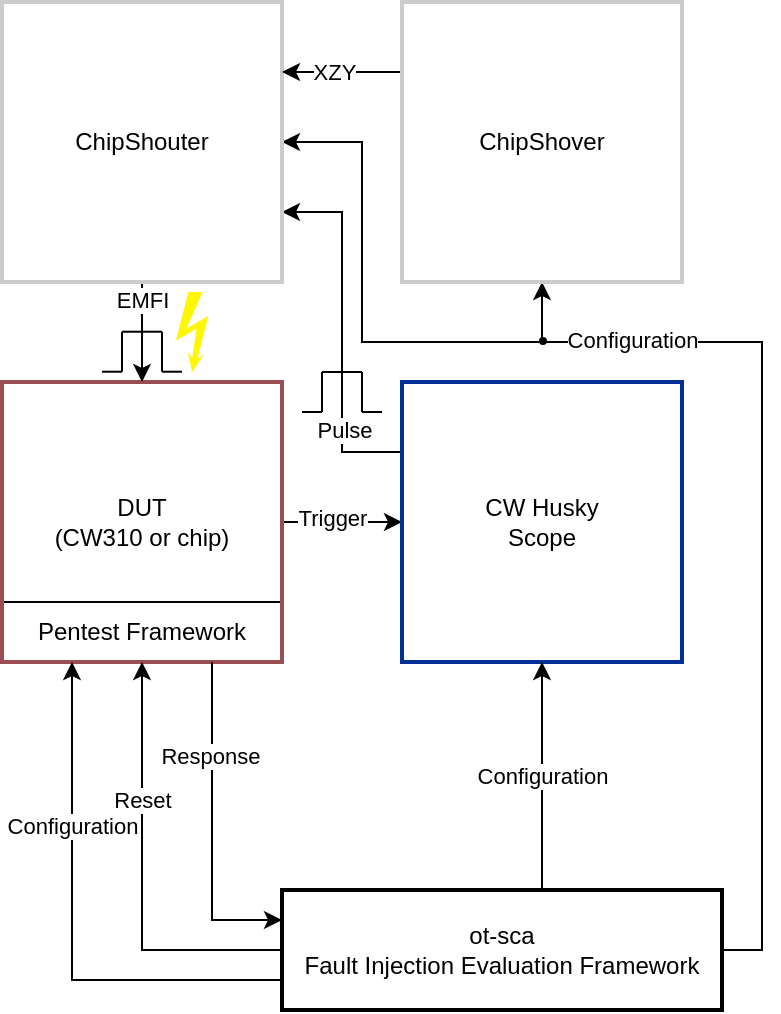 <mxfile version="26.1.0">
  <diagram name="Page-1" id="riEWMHiLTF9Y2TbZ6S7O">
    <mxGraphModel dx="934" dy="1858" grid="1" gridSize="10" guides="1" tooltips="1" connect="1" arrows="1" fold="1" page="1" pageScale="1" pageWidth="827" pageHeight="1169" math="0" shadow="0">
      <root>
        <mxCell id="0" />
        <mxCell id="1" parent="0" />
        <mxCell id="gtuDRXqGYE2C-aJImSRh-3" value="Pentest Framework" style="rounded=0;whiteSpace=wrap;html=1;" parent="1" vertex="1">
          <mxGeometry x="120" y="290" width="140" height="30" as="geometry" />
        </mxCell>
        <mxCell id="GZRp_enLugIMK-H5HnV--2" style="edgeStyle=orthogonalEdgeStyle;rounded=0;orthogonalLoop=1;jettySize=auto;html=1;" edge="1" parent="1" source="gtuDRXqGYE2C-aJImSRh-1" target="gtuDRXqGYE2C-aJImSRh-7">
          <mxGeometry relative="1" as="geometry" />
        </mxCell>
        <mxCell id="GZRp_enLugIMK-H5HnV--3" value="Trigger" style="edgeLabel;html=1;align=center;verticalAlign=middle;resizable=0;points=[];" vertex="1" connectable="0" parent="GZRp_enLugIMK-H5HnV--2">
          <mxGeometry x="-0.16" y="2" relative="1" as="geometry">
            <mxPoint as="offset" />
          </mxGeometry>
        </mxCell>
        <mxCell id="gtuDRXqGYE2C-aJImSRh-1" value="DUT&lt;br&gt;(CW310 or chip)" style="rounded=0;whiteSpace=wrap;html=1;strokeColor=#9C4D53;fillColor=none;strokeWidth=2;" parent="1" vertex="1">
          <mxGeometry x="120" y="180" width="140" height="140" as="geometry" />
        </mxCell>
        <mxCell id="gtuDRXqGYE2C-aJImSRh-23" style="edgeStyle=orthogonalEdgeStyle;rounded=0;orthogonalLoop=1;jettySize=auto;html=1;exitX=0.75;exitY=1;exitDx=0;exitDy=0;entryX=0;entryY=0.25;entryDx=0;entryDy=0;" parent="1" source="gtuDRXqGYE2C-aJImSRh-1" target="gtuDRXqGYE2C-aJImSRh-17" edge="1">
          <mxGeometry relative="1" as="geometry" />
        </mxCell>
        <mxCell id="gtuDRXqGYE2C-aJImSRh-26" value="Response" style="edgeLabel;html=1;align=center;verticalAlign=middle;resizable=0;points=[];" parent="gtuDRXqGYE2C-aJImSRh-23" vertex="1" connectable="0">
          <mxGeometry x="-0.424" y="-1" relative="1" as="geometry">
            <mxPoint as="offset" />
          </mxGeometry>
        </mxCell>
        <mxCell id="GZRp_enLugIMK-H5HnV--23" style="edgeStyle=orthogonalEdgeStyle;rounded=0;orthogonalLoop=1;jettySize=auto;html=1;exitX=0;exitY=0.25;exitDx=0;exitDy=0;entryX=1;entryY=0.75;entryDx=0;entryDy=0;" edge="1" parent="1" source="gtuDRXqGYE2C-aJImSRh-7" target="GZRp_enLugIMK-H5HnV--9">
          <mxGeometry relative="1" as="geometry" />
        </mxCell>
        <mxCell id="GZRp_enLugIMK-H5HnV--47" value="Pulse" style="edgeLabel;html=1;align=center;verticalAlign=middle;resizable=0;points=[];" vertex="1" connectable="0" parent="GZRp_enLugIMK-H5HnV--23">
          <mxGeometry x="-0.543" y="-1" relative="1" as="geometry">
            <mxPoint as="offset" />
          </mxGeometry>
        </mxCell>
        <mxCell id="gtuDRXqGYE2C-aJImSRh-7" value="CW Husky&lt;br&gt;Scope" style="rounded=0;whiteSpace=wrap;html=1;strokeColor=#032E96;fillColor=none;strokeWidth=2;" parent="1" vertex="1">
          <mxGeometry x="320" y="180" width="140" height="140" as="geometry" />
        </mxCell>
        <mxCell id="gtuDRXqGYE2C-aJImSRh-22" style="edgeStyle=orthogonalEdgeStyle;rounded=0;orthogonalLoop=1;jettySize=auto;html=1;exitX=0;exitY=0.75;exitDx=0;exitDy=0;entryX=0.25;entryY=1;entryDx=0;entryDy=0;" parent="1" source="gtuDRXqGYE2C-aJImSRh-17" target="gtuDRXqGYE2C-aJImSRh-1" edge="1">
          <mxGeometry relative="1" as="geometry" />
        </mxCell>
        <mxCell id="gtuDRXqGYE2C-aJImSRh-25" value="Configuration" style="edgeLabel;html=1;align=center;verticalAlign=middle;resizable=0;points=[];" parent="gtuDRXqGYE2C-aJImSRh-22" vertex="1" connectable="0">
          <mxGeometry x="0.382" relative="1" as="geometry">
            <mxPoint as="offset" />
          </mxGeometry>
        </mxCell>
        <mxCell id="GZRp_enLugIMK-H5HnV--5" style="edgeStyle=orthogonalEdgeStyle;rounded=0;orthogonalLoop=1;jettySize=auto;html=1;exitX=0.5;exitY=0;exitDx=0;exitDy=0;entryX=0.5;entryY=1;entryDx=0;entryDy=0;" edge="1" parent="1" source="gtuDRXqGYE2C-aJImSRh-17" target="gtuDRXqGYE2C-aJImSRh-7">
          <mxGeometry relative="1" as="geometry">
            <Array as="points">
              <mxPoint x="390" y="434" />
            </Array>
          </mxGeometry>
        </mxCell>
        <mxCell id="GZRp_enLugIMK-H5HnV--6" value="Configuration" style="edgeLabel;html=1;align=center;verticalAlign=middle;resizable=0;points=[];" vertex="1" connectable="0" parent="GZRp_enLugIMK-H5HnV--5">
          <mxGeometry x="0.159" relative="1" as="geometry">
            <mxPoint as="offset" />
          </mxGeometry>
        </mxCell>
        <mxCell id="GZRp_enLugIMK-H5HnV--7" style="edgeStyle=orthogonalEdgeStyle;rounded=0;orthogonalLoop=1;jettySize=auto;html=1;exitX=0;exitY=0.5;exitDx=0;exitDy=0;entryX=0.5;entryY=1;entryDx=0;entryDy=0;" edge="1" parent="1" source="gtuDRXqGYE2C-aJImSRh-17" target="gtuDRXqGYE2C-aJImSRh-1">
          <mxGeometry relative="1" as="geometry" />
        </mxCell>
        <mxCell id="GZRp_enLugIMK-H5HnV--8" value="Reset" style="edgeLabel;html=1;align=center;verticalAlign=middle;resizable=0;points=[];" vertex="1" connectable="0" parent="GZRp_enLugIMK-H5HnV--7">
          <mxGeometry x="0.357" relative="1" as="geometry">
            <mxPoint as="offset" />
          </mxGeometry>
        </mxCell>
        <mxCell id="GZRp_enLugIMK-H5HnV--30" style="edgeStyle=orthogonalEdgeStyle;rounded=0;orthogonalLoop=1;jettySize=auto;html=1;exitX=1;exitY=0.5;exitDx=0;exitDy=0;entryX=1;entryY=0.5;entryDx=0;entryDy=0;" edge="1" parent="1" source="gtuDRXqGYE2C-aJImSRh-17" target="GZRp_enLugIMK-H5HnV--9">
          <mxGeometry relative="1" as="geometry">
            <Array as="points">
              <mxPoint x="500" y="464" />
              <mxPoint x="500" y="160" />
              <mxPoint x="300" y="160" />
              <mxPoint x="300" y="60" />
            </Array>
          </mxGeometry>
        </mxCell>
        <mxCell id="GZRp_enLugIMK-H5HnV--35" value="Configuration" style="edgeLabel;html=1;align=center;verticalAlign=middle;resizable=0;points=[];" vertex="1" connectable="0" parent="GZRp_enLugIMK-H5HnV--30">
          <mxGeometry x="0.172" y="-1" relative="1" as="geometry">
            <mxPoint as="offset" />
          </mxGeometry>
        </mxCell>
        <mxCell id="gtuDRXqGYE2C-aJImSRh-17" value="ot-sca&lt;br&gt;Fault Injection Evaluation Framework" style="rounded=0;whiteSpace=wrap;html=1;strokeWidth=2;" parent="1" vertex="1">
          <mxGeometry x="260" y="434" width="220" height="60" as="geometry" />
        </mxCell>
        <mxCell id="GZRp_enLugIMK-H5HnV--13" style="edgeStyle=orthogonalEdgeStyle;rounded=0;orthogonalLoop=1;jettySize=auto;html=1;exitX=0.5;exitY=1;exitDx=0;exitDy=0;" edge="1" parent="1" source="GZRp_enLugIMK-H5HnV--9" target="gtuDRXqGYE2C-aJImSRh-1">
          <mxGeometry relative="1" as="geometry" />
        </mxCell>
        <mxCell id="GZRp_enLugIMK-H5HnV--56" value="EMFI" style="edgeLabel;html=1;align=center;verticalAlign=middle;resizable=0;points=[];" vertex="1" connectable="0" parent="GZRp_enLugIMK-H5HnV--13">
          <mxGeometry x="-0.636" relative="1" as="geometry">
            <mxPoint as="offset" />
          </mxGeometry>
        </mxCell>
        <mxCell id="GZRp_enLugIMK-H5HnV--9" value="ChipShouter" style="rounded=0;whiteSpace=wrap;html=1;strokeColor=#CCCCCC;fillColor=none;strokeWidth=2;" vertex="1" parent="1">
          <mxGeometry x="120" y="-10" width="140" height="140" as="geometry" />
        </mxCell>
        <mxCell id="GZRp_enLugIMK-H5HnV--31" style="edgeStyle=none;rounded=0;orthogonalLoop=1;jettySize=auto;html=1;exitX=0.5;exitY=1;exitDx=0;exitDy=0;startArrow=classic;startFill=1;endArrow=none;" edge="1" parent="1" source="GZRp_enLugIMK-H5HnV--10">
          <mxGeometry relative="1" as="geometry">
            <mxPoint x="390" y="160" as="targetPoint" />
          </mxGeometry>
        </mxCell>
        <mxCell id="GZRp_enLugIMK-H5HnV--32" style="edgeStyle=none;rounded=0;orthogonalLoop=1;jettySize=auto;html=1;exitX=0;exitY=0.25;exitDx=0;exitDy=0;entryX=1;entryY=0.25;entryDx=0;entryDy=0;" edge="1" parent="1" source="GZRp_enLugIMK-H5HnV--10" target="GZRp_enLugIMK-H5HnV--9">
          <mxGeometry relative="1" as="geometry" />
        </mxCell>
        <mxCell id="GZRp_enLugIMK-H5HnV--33" value="XZY" style="edgeLabel;html=1;align=center;verticalAlign=middle;resizable=0;points=[];" vertex="1" connectable="0" parent="GZRp_enLugIMK-H5HnV--32">
          <mxGeometry x="0.135" relative="1" as="geometry">
            <mxPoint as="offset" />
          </mxGeometry>
        </mxCell>
        <mxCell id="GZRp_enLugIMK-H5HnV--10" value="ChipShover" style="rounded=0;whiteSpace=wrap;html=1;strokeColor=#CCCCCC;fillColor=none;strokeWidth=2;" vertex="1" parent="1">
          <mxGeometry x="320" y="-10" width="140" height="140" as="geometry" />
        </mxCell>
        <mxCell id="GZRp_enLugIMK-H5HnV--16" value="" style="shape=mxgraph.signs.safety.high_voltage_2;html=1;pointerEvents=1;fillColor=light-dark(#fff700, #281d00);strokeColor=none;verticalLabelPosition=bottom;verticalAlign=top;align=center;sketch=0;" vertex="1" parent="1">
          <mxGeometry x="207" y="135" width="16.16" height="40" as="geometry" />
        </mxCell>
        <mxCell id="GZRp_enLugIMK-H5HnV--37" value="" style="ellipse;whiteSpace=wrap;html=1;aspect=fixed;fillColor=#000000;" vertex="1" parent="1">
          <mxGeometry x="389" y="158" width="3" height="3" as="geometry" />
        </mxCell>
        <mxCell id="GZRp_enLugIMK-H5HnV--39" value="" style="endArrow=none;html=1;rounded=0;" edge="1" parent="1">
          <mxGeometry width="50" height="50" relative="1" as="geometry">
            <mxPoint x="270" y="195" as="sourcePoint" />
            <mxPoint x="280" y="195" as="targetPoint" />
          </mxGeometry>
        </mxCell>
        <mxCell id="GZRp_enLugIMK-H5HnV--40" value="" style="endArrow=none;html=1;rounded=0;" edge="1" parent="1">
          <mxGeometry width="50" height="50" relative="1" as="geometry">
            <mxPoint x="300" y="195" as="sourcePoint" />
            <mxPoint x="310" y="195" as="targetPoint" />
          </mxGeometry>
        </mxCell>
        <mxCell id="GZRp_enLugIMK-H5HnV--41" value="" style="endArrow=none;html=1;rounded=0;" edge="1" parent="1">
          <mxGeometry width="50" height="50" relative="1" as="geometry">
            <mxPoint x="280" y="175" as="sourcePoint" />
            <mxPoint x="290" y="175" as="targetPoint" />
          </mxGeometry>
        </mxCell>
        <mxCell id="GZRp_enLugIMK-H5HnV--42" value="" style="endArrow=none;html=1;rounded=0;" edge="1" parent="1">
          <mxGeometry width="50" height="50" relative="1" as="geometry">
            <mxPoint x="290" y="175" as="sourcePoint" />
            <mxPoint x="300" y="175" as="targetPoint" />
          </mxGeometry>
        </mxCell>
        <mxCell id="GZRp_enLugIMK-H5HnV--43" value="" style="endArrow=none;html=1;rounded=0;" edge="1" parent="1">
          <mxGeometry width="50" height="50" relative="1" as="geometry">
            <mxPoint x="280" y="195" as="sourcePoint" />
            <mxPoint x="280" y="175" as="targetPoint" />
          </mxGeometry>
        </mxCell>
        <mxCell id="GZRp_enLugIMK-H5HnV--44" value="" style="endArrow=none;html=1;rounded=0;" edge="1" parent="1">
          <mxGeometry width="50" height="50" relative="1" as="geometry">
            <mxPoint x="300" y="195" as="sourcePoint" />
            <mxPoint x="300" y="175" as="targetPoint" />
          </mxGeometry>
        </mxCell>
        <mxCell id="GZRp_enLugIMK-H5HnV--48" value="" style="endArrow=none;html=1;rounded=0;" edge="1" parent="1">
          <mxGeometry width="50" height="50" relative="1" as="geometry">
            <mxPoint x="170" y="174.86" as="sourcePoint" />
            <mxPoint x="180" y="174.86" as="targetPoint" />
          </mxGeometry>
        </mxCell>
        <mxCell id="GZRp_enLugIMK-H5HnV--49" value="" style="endArrow=none;html=1;rounded=0;" edge="1" parent="1">
          <mxGeometry width="50" height="50" relative="1" as="geometry">
            <mxPoint x="200" y="174.86" as="sourcePoint" />
            <mxPoint x="210" y="174.86" as="targetPoint" />
          </mxGeometry>
        </mxCell>
        <mxCell id="GZRp_enLugIMK-H5HnV--50" value="" style="endArrow=none;html=1;rounded=0;" edge="1" parent="1">
          <mxGeometry width="50" height="50" relative="1" as="geometry">
            <mxPoint x="180" y="154.86" as="sourcePoint" />
            <mxPoint x="190" y="154.86" as="targetPoint" />
          </mxGeometry>
        </mxCell>
        <mxCell id="GZRp_enLugIMK-H5HnV--51" value="" style="endArrow=none;html=1;rounded=0;" edge="1" parent="1">
          <mxGeometry width="50" height="50" relative="1" as="geometry">
            <mxPoint x="190" y="154.86" as="sourcePoint" />
            <mxPoint x="200" y="154.86" as="targetPoint" />
          </mxGeometry>
        </mxCell>
        <mxCell id="GZRp_enLugIMK-H5HnV--52" value="" style="endArrow=none;html=1;rounded=0;" edge="1" parent="1">
          <mxGeometry width="50" height="50" relative="1" as="geometry">
            <mxPoint x="180" y="174.86" as="sourcePoint" />
            <mxPoint x="180" y="154.86" as="targetPoint" />
          </mxGeometry>
        </mxCell>
        <mxCell id="GZRp_enLugIMK-H5HnV--53" value="" style="endArrow=none;html=1;rounded=0;" edge="1" parent="1">
          <mxGeometry width="50" height="50" relative="1" as="geometry">
            <mxPoint x="200" y="174.86" as="sourcePoint" />
            <mxPoint x="200" y="154.86" as="targetPoint" />
          </mxGeometry>
        </mxCell>
      </root>
    </mxGraphModel>
  </diagram>
</mxfile>
